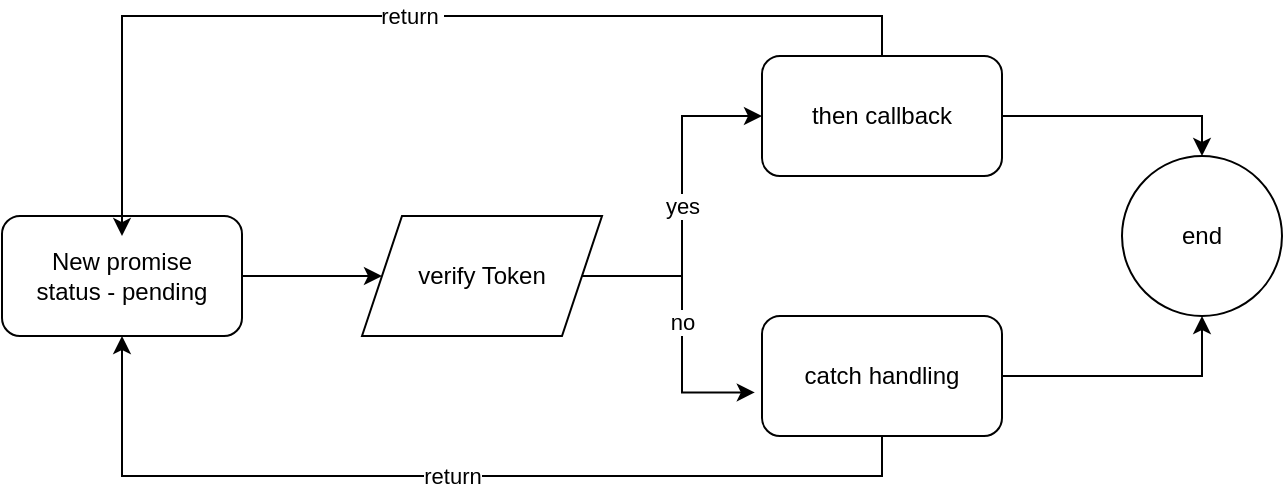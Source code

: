<mxfile version="17.2.5" type="github">
  <diagram id="yAaFqfrEvrYgZtCyMZ2D" name="Page-1">
    <mxGraphModel dx="1038" dy="579" grid="1" gridSize="10" guides="1" tooltips="1" connect="1" arrows="1" fold="1" page="1" pageScale="1" pageWidth="850" pageHeight="1100" math="0" shadow="0">
      <root>
        <mxCell id="0" />
        <mxCell id="1" parent="0" />
        <mxCell id="Zf7nJqvtUE23uUViSQtA-6" value="" style="edgeStyle=orthogonalEdgeStyle;rounded=0;orthogonalLoop=1;jettySize=auto;html=1;" edge="1" parent="1" source="Zf7nJqvtUE23uUViSQtA-1" target="Zf7nJqvtUE23uUViSQtA-2">
          <mxGeometry relative="1" as="geometry" />
        </mxCell>
        <mxCell id="Zf7nJqvtUE23uUViSQtA-1" value="New promise&lt;br&gt;status - pending" style="rounded=1;whiteSpace=wrap;html=1;" vertex="1" parent="1">
          <mxGeometry x="140" y="170" width="120" height="60" as="geometry" />
        </mxCell>
        <mxCell id="Zf7nJqvtUE23uUViSQtA-7" value="yes" style="edgeStyle=orthogonalEdgeStyle;rounded=0;orthogonalLoop=1;jettySize=auto;html=1;entryX=0;entryY=0.5;entryDx=0;entryDy=0;" edge="1" parent="1" source="Zf7nJqvtUE23uUViSQtA-2" target="Zf7nJqvtUE23uUViSQtA-3">
          <mxGeometry relative="1" as="geometry" />
        </mxCell>
        <mxCell id="Zf7nJqvtUE23uUViSQtA-8" value="no" style="edgeStyle=orthogonalEdgeStyle;rounded=0;orthogonalLoop=1;jettySize=auto;html=1;entryX=-0.03;entryY=0.637;entryDx=0;entryDy=0;entryPerimeter=0;" edge="1" parent="1" source="Zf7nJqvtUE23uUViSQtA-2" target="Zf7nJqvtUE23uUViSQtA-4">
          <mxGeometry relative="1" as="geometry" />
        </mxCell>
        <mxCell id="Zf7nJqvtUE23uUViSQtA-2" value="verify Token" style="shape=parallelogram;perimeter=parallelogramPerimeter;whiteSpace=wrap;html=1;fixedSize=1;" vertex="1" parent="1">
          <mxGeometry x="320" y="170" width="120" height="60" as="geometry" />
        </mxCell>
        <mxCell id="Zf7nJqvtUE23uUViSQtA-10" style="edgeStyle=orthogonalEdgeStyle;rounded=0;orthogonalLoop=1;jettySize=auto;html=1;entryX=0.5;entryY=0;entryDx=0;entryDy=0;" edge="1" parent="1" source="Zf7nJqvtUE23uUViSQtA-3" target="Zf7nJqvtUE23uUViSQtA-5">
          <mxGeometry relative="1" as="geometry" />
        </mxCell>
        <mxCell id="Zf7nJqvtUE23uUViSQtA-11" value="return&amp;nbsp;" style="edgeStyle=orthogonalEdgeStyle;rounded=0;orthogonalLoop=1;jettySize=auto;html=1;entryX=0.5;entryY=0.167;entryDx=0;entryDy=0;entryPerimeter=0;exitX=0.5;exitY=0;exitDx=0;exitDy=0;" edge="1" parent="1" source="Zf7nJqvtUE23uUViSQtA-3" target="Zf7nJqvtUE23uUViSQtA-1">
          <mxGeometry relative="1" as="geometry" />
        </mxCell>
        <mxCell id="Zf7nJqvtUE23uUViSQtA-3" value="then callback" style="rounded=1;whiteSpace=wrap;html=1;" vertex="1" parent="1">
          <mxGeometry x="520" y="90" width="120" height="60" as="geometry" />
        </mxCell>
        <mxCell id="Zf7nJqvtUE23uUViSQtA-9" style="edgeStyle=orthogonalEdgeStyle;rounded=0;orthogonalLoop=1;jettySize=auto;html=1;entryX=0.5;entryY=1;entryDx=0;entryDy=0;" edge="1" parent="1" source="Zf7nJqvtUE23uUViSQtA-4" target="Zf7nJqvtUE23uUViSQtA-5">
          <mxGeometry relative="1" as="geometry" />
        </mxCell>
        <mxCell id="Zf7nJqvtUE23uUViSQtA-12" value="return" style="edgeStyle=orthogonalEdgeStyle;rounded=0;orthogonalLoop=1;jettySize=auto;html=1;entryX=0.5;entryY=1;entryDx=0;entryDy=0;exitX=0.5;exitY=1;exitDx=0;exitDy=0;" edge="1" parent="1" source="Zf7nJqvtUE23uUViSQtA-4" target="Zf7nJqvtUE23uUViSQtA-1">
          <mxGeometry relative="1" as="geometry" />
        </mxCell>
        <mxCell id="Zf7nJqvtUE23uUViSQtA-4" value="catch handling" style="rounded=1;whiteSpace=wrap;html=1;" vertex="1" parent="1">
          <mxGeometry x="520" y="220" width="120" height="60" as="geometry" />
        </mxCell>
        <mxCell id="Zf7nJqvtUE23uUViSQtA-5" value="end" style="ellipse;whiteSpace=wrap;html=1;aspect=fixed;" vertex="1" parent="1">
          <mxGeometry x="700" y="140" width="80" height="80" as="geometry" />
        </mxCell>
      </root>
    </mxGraphModel>
  </diagram>
</mxfile>

